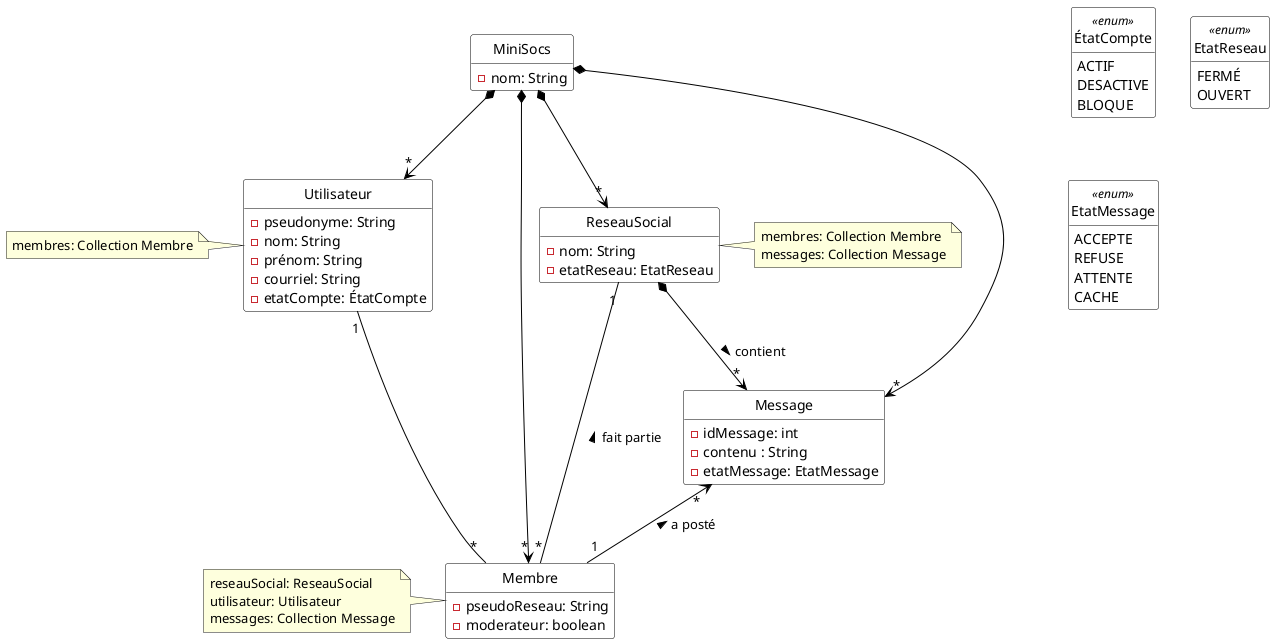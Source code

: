 @startuml

'Diagramme de classes (PlantUML)'

'Configuration charte graphique'
hide empty methods
hide circle
skinparam class {
  BackgroundColor White
  ArrowColor Black
  BorderColor Black
}

'Classes, énumérations, etc.'

class MiniSocs {
  - nom: String
}
class Utilisateur {
  - pseudonyme: String
  - nom: String
  - prénom: String
  - courriel: String
  - etatCompte: ÉtatCompte
}

note left of Utilisateur: membres: Collection Membre

enum ÉtatCompte <<enum>> {
  ACTIF
  DESACTIVE
  BLOQUE
}
class Membre {
  - pseudoReseau: String
  - moderateur: boolean
}

note left of Membre: reseauSocial: ReseauSocial\nutilisateur: Utilisateur\nmessages: Collection Message


class ReseauSocial {
  - nom: String
  - etatReseau: EtatReseau
}

note right of ReseauSocial: membres: Collection Membre\nmessages: Collection Message

enum EtatReseau <<enum>> {
  FERMÉ
  OUVERT
}
class Message {
  - idMessage: int
  - contenu : String
  - etatMessage: EtatMessage
}
enum EtatMessage <<enum>> {
  ACCEPTE
  REFUSE
  ATTENTE
  CACHE
}

'Associations, etc.'
MiniSocs *--> "*" Utilisateur
MiniSocs *--> "*" Membre
MiniSocs *--> "*" Message
MiniSocs *--> "*" ReseauSocial
Utilisateur "1" -- "*" Membre
ReseauSocial "1" -- "*" Membre : < fait partie
Message "*"<-- "1" Membre : < a posté
ReseauSocial *--> "*" Message : > contient
'Au besoin, aides pour le positionnement'

@enduml

